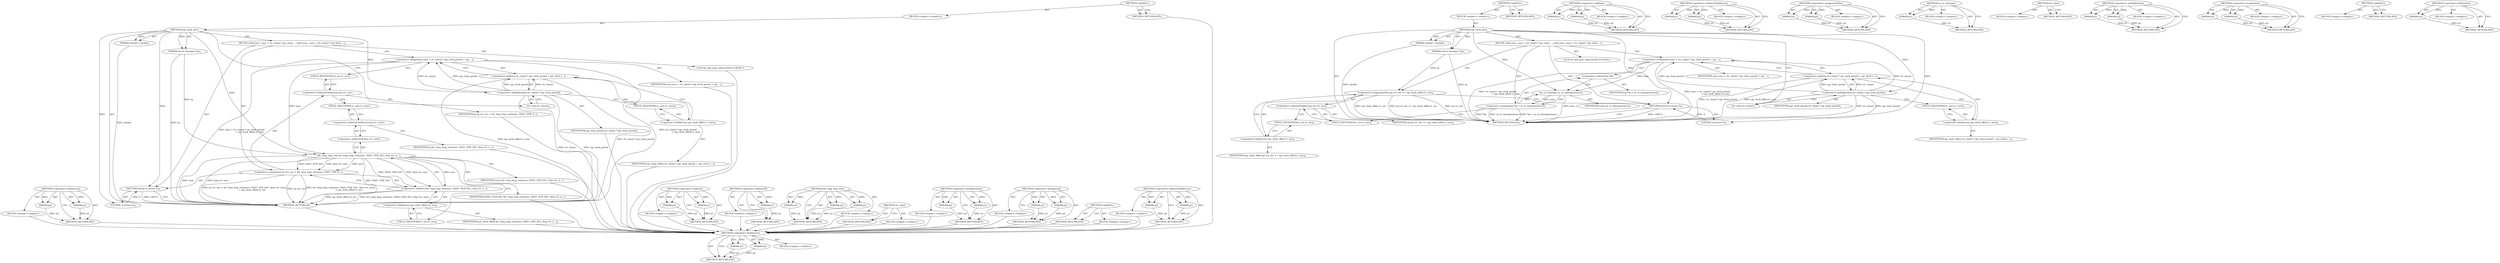 digraph "&lt;operator&gt;.indirection" {
vulnerable_80 [label=<(METHOD,&lt;operator&gt;.fieldAccess)>];
vulnerable_81 [label=<(PARAM,p1)>];
vulnerable_82 [label=<(PARAM,p2)>];
vulnerable_83 [label=<(BLOCK,&lt;empty&gt;,&lt;empty&gt;)>];
vulnerable_84 [label=<(METHOD_RETURN,ANY)>];
vulnerable_6 [label=<(METHOD,&lt;global&gt;)<SUB>1</SUB>>];
vulnerable_7 [label=<(BLOCK,&lt;empty&gt;,&lt;empty&gt;)<SUB>1</SUB>>];
vulnerable_8 [label=<(METHOD,sgi_clock_get)<SUB>1</SUB>>];
vulnerable_9 [label=<(PARAM,clockid_t clockid)<SUB>1</SUB>>];
vulnerable_10 [label=<(PARAM,struct timespec *tp)<SUB>1</SUB>>];
vulnerable_11 [label=<(BLOCK,{
	u64 nsec;
 
 	nsec = rtc_time() * sgi_clock_...,{
	u64 nsec;
 
 	nsec = rtc_time() * sgi_clock_...)<SUB>2</SUB>>];
vulnerable_12 [label="<(LOCAL,u64 nsec: u64)<SUB>3</SUB>>"];
vulnerable_13 [label=<(&lt;operator&gt;.assignment,nsec = rtc_time() * sgi_clock_period
 			+ sgi_...)<SUB>5</SUB>>];
vulnerable_14 [label=<(IDENTIFIER,nsec,nsec = rtc_time() * sgi_clock_period
 			+ sgi_...)<SUB>5</SUB>>];
vulnerable_15 [label=<(&lt;operator&gt;.addition,rtc_time() * sgi_clock_period
 			+ sgi_clock_o...)<SUB>5</SUB>>];
vulnerable_16 [label=<(&lt;operator&gt;.multiplication,rtc_time() * sgi_clock_period)<SUB>5</SUB>>];
vulnerable_17 [label=<(rtc_time,rtc_time())<SUB>5</SUB>>];
vulnerable_18 [label=<(IDENTIFIER,sgi_clock_period,rtc_time() * sgi_clock_period)<SUB>5</SUB>>];
vulnerable_19 [label=<(&lt;operator&gt;.fieldAccess,sgi_clock_offset.tv_nsec)<SUB>6</SUB>>];
vulnerable_20 [label=<(IDENTIFIER,sgi_clock_offset,rtc_time() * sgi_clock_period
 			+ sgi_clock_o...)<SUB>6</SUB>>];
vulnerable_21 [label=<(FIELD_IDENTIFIER,tv_nsec,tv_nsec)<SUB>6</SUB>>];
vulnerable_22 [label=<(&lt;operator&gt;.assignment,tp-&gt;tv_sec = div_long_long_rem(nsec, NSEC_PER_S...)<SUB>7</SUB>>];
vulnerable_23 [label=<(&lt;operator&gt;.indirectFieldAccess,tp-&gt;tv_sec)<SUB>7</SUB>>];
vulnerable_24 [label=<(IDENTIFIER,tp,tp-&gt;tv_sec = div_long_long_rem(nsec, NSEC_PER_S...)<SUB>7</SUB>>];
vulnerable_25 [label=<(FIELD_IDENTIFIER,tv_sec,tv_sec)<SUB>7</SUB>>];
vulnerable_26 [label=<(&lt;operator&gt;.addition,div_long_long_rem(nsec, NSEC_PER_SEC, &amp;tp-&gt;tv_n...)<SUB>7</SUB>>];
vulnerable_27 [label=<(div_long_long_rem,div_long_long_rem(nsec, NSEC_PER_SEC, &amp;tp-&gt;tv_n...)<SUB>7</SUB>>];
vulnerable_28 [label=<(IDENTIFIER,nsec,div_long_long_rem(nsec, NSEC_PER_SEC, &amp;tp-&gt;tv_n...)<SUB>7</SUB>>];
vulnerable_29 [label=<(IDENTIFIER,NSEC_PER_SEC,div_long_long_rem(nsec, NSEC_PER_SEC, &amp;tp-&gt;tv_n...)<SUB>7</SUB>>];
vulnerable_30 [label=<(&lt;operator&gt;.addressOf,&amp;tp-&gt;tv_nsec)<SUB>7</SUB>>];
vulnerable_31 [label=<(&lt;operator&gt;.indirectFieldAccess,tp-&gt;tv_nsec)<SUB>7</SUB>>];
vulnerable_32 [label=<(IDENTIFIER,tp,div_long_long_rem(nsec, NSEC_PER_SEC, &amp;tp-&gt;tv_n...)<SUB>7</SUB>>];
vulnerable_33 [label=<(FIELD_IDENTIFIER,tv_nsec,tv_nsec)<SUB>7</SUB>>];
vulnerable_34 [label=<(&lt;operator&gt;.fieldAccess,sgi_clock_offset.tv_sec)<SUB>8</SUB>>];
vulnerable_35 [label=<(IDENTIFIER,sgi_clock_offset,div_long_long_rem(nsec, NSEC_PER_SEC, &amp;tp-&gt;tv_n...)<SUB>8</SUB>>];
vulnerable_36 [label=<(FIELD_IDENTIFIER,tv_sec,tv_sec)<SUB>8</SUB>>];
vulnerable_37 [label=<(RETURN,return 0;,return 0;)<SUB>9</SUB>>];
vulnerable_38 [label=<(LITERAL,0,return 0;)<SUB>9</SUB>>];
vulnerable_39 [label=<(METHOD_RETURN,int)<SUB>1</SUB>>];
vulnerable_41 [label=<(METHOD_RETURN,ANY)<SUB>1</SUB>>];
vulnerable_67 [label=<(METHOD,&lt;operator&gt;.addition)>];
vulnerable_68 [label=<(PARAM,p1)>];
vulnerable_69 [label=<(PARAM,p2)>];
vulnerable_70 [label=<(BLOCK,&lt;empty&gt;,&lt;empty&gt;)>];
vulnerable_71 [label=<(METHOD_RETURN,ANY)>];
vulnerable_96 [label=<(METHOD,&lt;operator&gt;.addressOf)>];
vulnerable_97 [label=<(PARAM,p1)>];
vulnerable_98 [label=<(BLOCK,&lt;empty&gt;,&lt;empty&gt;)>];
vulnerable_99 [label=<(METHOD_RETURN,ANY)>];
vulnerable_90 [label=<(METHOD,div_long_long_rem)>];
vulnerable_91 [label=<(PARAM,p1)>];
vulnerable_92 [label=<(PARAM,p2)>];
vulnerable_93 [label=<(PARAM,p3)>];
vulnerable_94 [label=<(BLOCK,&lt;empty&gt;,&lt;empty&gt;)>];
vulnerable_95 [label=<(METHOD_RETURN,ANY)>];
vulnerable_77 [label=<(METHOD,rtc_time)>];
vulnerable_78 [label=<(BLOCK,&lt;empty&gt;,&lt;empty&gt;)>];
vulnerable_79 [label=<(METHOD_RETURN,ANY)>];
vulnerable_72 [label=<(METHOD,&lt;operator&gt;.multiplication)>];
vulnerable_73 [label=<(PARAM,p1)>];
vulnerable_74 [label=<(PARAM,p2)>];
vulnerable_75 [label=<(BLOCK,&lt;empty&gt;,&lt;empty&gt;)>];
vulnerable_76 [label=<(METHOD_RETURN,ANY)>];
vulnerable_62 [label=<(METHOD,&lt;operator&gt;.assignment)>];
vulnerable_63 [label=<(PARAM,p1)>];
vulnerable_64 [label=<(PARAM,p2)>];
vulnerable_65 [label=<(BLOCK,&lt;empty&gt;,&lt;empty&gt;)>];
vulnerable_66 [label=<(METHOD_RETURN,ANY)>];
vulnerable_56 [label=<(METHOD,&lt;global&gt;)<SUB>1</SUB>>];
vulnerable_57 [label=<(BLOCK,&lt;empty&gt;,&lt;empty&gt;)>];
vulnerable_58 [label=<(METHOD_RETURN,ANY)>];
vulnerable_85 [label=<(METHOD,&lt;operator&gt;.indirectFieldAccess)>];
vulnerable_86 [label=<(PARAM,p1)>];
vulnerable_87 [label=<(PARAM,p2)>];
vulnerable_88 [label=<(BLOCK,&lt;empty&gt;,&lt;empty&gt;)>];
vulnerable_89 [label=<(METHOD_RETURN,ANY)>];
fixed_77 [label=<(METHOD,&lt;operator&gt;.fieldAccess)>];
fixed_78 [label=<(PARAM,p1)>];
fixed_79 [label=<(PARAM,p2)>];
fixed_80 [label=<(BLOCK,&lt;empty&gt;,&lt;empty&gt;)>];
fixed_81 [label=<(METHOD_RETURN,ANY)>];
fixed_6 [label=<(METHOD,&lt;global&gt;)<SUB>1</SUB>>];
fixed_7 [label=<(BLOCK,&lt;empty&gt;,&lt;empty&gt;)<SUB>1</SUB>>];
fixed_8 [label=<(METHOD,sgi_clock_get)<SUB>1</SUB>>];
fixed_9 [label=<(PARAM,clockid_t clockid)<SUB>1</SUB>>];
fixed_10 [label=<(PARAM,struct timespec *tp)<SUB>1</SUB>>];
fixed_11 [label=<(BLOCK,{
	u64 nsec;
 
 	nsec = rtc_time() * sgi_clock_...,{
	u64 nsec;
 
 	nsec = rtc_time() * sgi_clock_...)<SUB>2</SUB>>];
fixed_12 [label="<(LOCAL,u64 nsec: u64)<SUB>3</SUB>>"];
fixed_13 [label=<(&lt;operator&gt;.assignment,nsec = rtc_time() * sgi_clock_period
 			+ sgi_...)<SUB>5</SUB>>];
fixed_14 [label=<(IDENTIFIER,nsec,nsec = rtc_time() * sgi_clock_period
 			+ sgi_...)<SUB>5</SUB>>];
fixed_15 [label=<(&lt;operator&gt;.addition,rtc_time() * sgi_clock_period
 			+ sgi_clock_o...)<SUB>5</SUB>>];
fixed_16 [label=<(&lt;operator&gt;.multiplication,rtc_time() * sgi_clock_period)<SUB>5</SUB>>];
fixed_17 [label=<(rtc_time,rtc_time())<SUB>5</SUB>>];
fixed_18 [label=<(IDENTIFIER,sgi_clock_period,rtc_time() * sgi_clock_period)<SUB>5</SUB>>];
fixed_19 [label=<(&lt;operator&gt;.fieldAccess,sgi_clock_offset.tv_nsec)<SUB>6</SUB>>];
fixed_20 [label=<(IDENTIFIER,sgi_clock_offset,rtc_time() * sgi_clock_period
 			+ sgi_clock_o...)<SUB>6</SUB>>];
fixed_21 [label=<(FIELD_IDENTIFIER,tv_nsec,tv_nsec)<SUB>6</SUB>>];
fixed_22 [label=<(&lt;operator&gt;.assignment,*tp = ns_to_timespec(nsec))<SUB>7</SUB>>];
fixed_23 [label=<(&lt;operator&gt;.indirection,*tp)<SUB>7</SUB>>];
fixed_24 [label=<(IDENTIFIER,tp,*tp = ns_to_timespec(nsec))<SUB>7</SUB>>];
fixed_25 [label=<(ns_to_timespec,ns_to_timespec(nsec))<SUB>7</SUB>>];
fixed_26 [label=<(IDENTIFIER,nsec,ns_to_timespec(nsec))<SUB>7</SUB>>];
fixed_27 [label=<(&lt;operator&gt;.assignmentPlus,tp-&gt;tv_sec += sgi_clock_offset.tv_sec)<SUB>8</SUB>>];
fixed_28 [label=<(&lt;operator&gt;.indirectFieldAccess,tp-&gt;tv_sec)<SUB>8</SUB>>];
fixed_29 [label=<(IDENTIFIER,tp,tp-&gt;tv_sec += sgi_clock_offset.tv_sec)<SUB>8</SUB>>];
fixed_30 [label=<(FIELD_IDENTIFIER,tv_sec,tv_sec)<SUB>8</SUB>>];
fixed_31 [label=<(&lt;operator&gt;.fieldAccess,sgi_clock_offset.tv_sec)<SUB>8</SUB>>];
fixed_32 [label=<(IDENTIFIER,sgi_clock_offset,tp-&gt;tv_sec += sgi_clock_offset.tv_sec)<SUB>8</SUB>>];
fixed_33 [label=<(FIELD_IDENTIFIER,tv_sec,tv_sec)<SUB>8</SUB>>];
fixed_34 [label=<(RETURN,return 0;,return 0;)<SUB>9</SUB>>];
fixed_35 [label=<(LITERAL,0,return 0;)<SUB>9</SUB>>];
fixed_36 [label=<(METHOD_RETURN,int)<SUB>1</SUB>>];
fixed_38 [label=<(METHOD_RETURN,ANY)<SUB>1</SUB>>];
fixed_64 [label=<(METHOD,&lt;operator&gt;.addition)>];
fixed_65 [label=<(PARAM,p1)>];
fixed_66 [label=<(PARAM,p2)>];
fixed_67 [label=<(BLOCK,&lt;empty&gt;,&lt;empty&gt;)>];
fixed_68 [label=<(METHOD_RETURN,ANY)>];
fixed_95 [label=<(METHOD,&lt;operator&gt;.indirectFieldAccess)>];
fixed_96 [label=<(PARAM,p1)>];
fixed_97 [label=<(PARAM,p2)>];
fixed_98 [label=<(BLOCK,&lt;empty&gt;,&lt;empty&gt;)>];
fixed_99 [label=<(METHOD_RETURN,ANY)>];
fixed_90 [label=<(METHOD,&lt;operator&gt;.assignmentPlus)>];
fixed_91 [label=<(PARAM,p1)>];
fixed_92 [label=<(PARAM,p2)>];
fixed_93 [label=<(BLOCK,&lt;empty&gt;,&lt;empty&gt;)>];
fixed_94 [label=<(METHOD_RETURN,ANY)>];
fixed_86 [label=<(METHOD,ns_to_timespec)>];
fixed_87 [label=<(PARAM,p1)>];
fixed_88 [label=<(BLOCK,&lt;empty&gt;,&lt;empty&gt;)>];
fixed_89 [label=<(METHOD_RETURN,ANY)>];
fixed_74 [label=<(METHOD,rtc_time)>];
fixed_75 [label=<(BLOCK,&lt;empty&gt;,&lt;empty&gt;)>];
fixed_76 [label=<(METHOD_RETURN,ANY)>];
fixed_69 [label=<(METHOD,&lt;operator&gt;.multiplication)>];
fixed_70 [label=<(PARAM,p1)>];
fixed_71 [label=<(PARAM,p2)>];
fixed_72 [label=<(BLOCK,&lt;empty&gt;,&lt;empty&gt;)>];
fixed_73 [label=<(METHOD_RETURN,ANY)>];
fixed_59 [label=<(METHOD,&lt;operator&gt;.assignment)>];
fixed_60 [label=<(PARAM,p1)>];
fixed_61 [label=<(PARAM,p2)>];
fixed_62 [label=<(BLOCK,&lt;empty&gt;,&lt;empty&gt;)>];
fixed_63 [label=<(METHOD_RETURN,ANY)>];
fixed_53 [label=<(METHOD,&lt;global&gt;)<SUB>1</SUB>>];
fixed_54 [label=<(BLOCK,&lt;empty&gt;,&lt;empty&gt;)>];
fixed_55 [label=<(METHOD_RETURN,ANY)>];
fixed_82 [label=<(METHOD,&lt;operator&gt;.indirection)>];
fixed_83 [label=<(PARAM,p1)>];
fixed_84 [label=<(BLOCK,&lt;empty&gt;,&lt;empty&gt;)>];
fixed_85 [label=<(METHOD_RETURN,ANY)>];
vulnerable_80 -> vulnerable_81  [key=0, label="AST: "];
vulnerable_80 -> vulnerable_81  [key=1, label="DDG: "];
vulnerable_80 -> vulnerable_83  [key=0, label="AST: "];
vulnerable_80 -> vulnerable_82  [key=0, label="AST: "];
vulnerable_80 -> vulnerable_82  [key=1, label="DDG: "];
vulnerable_80 -> vulnerable_84  [key=0, label="AST: "];
vulnerable_80 -> vulnerable_84  [key=1, label="CFG: "];
vulnerable_81 -> vulnerable_84  [key=0, label="DDG: p1"];
vulnerable_82 -> vulnerable_84  [key=0, label="DDG: p2"];
vulnerable_83 -> fixed_77  [key=0];
vulnerable_84 -> fixed_77  [key=0];
vulnerable_6 -> vulnerable_7  [key=0, label="AST: "];
vulnerable_6 -> vulnerable_41  [key=0, label="AST: "];
vulnerable_6 -> vulnerable_41  [key=1, label="CFG: "];
vulnerable_7 -> vulnerable_8  [key=0, label="AST: "];
vulnerable_8 -> vulnerable_9  [key=0, label="AST: "];
vulnerable_8 -> vulnerable_9  [key=1, label="DDG: "];
vulnerable_8 -> vulnerable_10  [key=0, label="AST: "];
vulnerable_8 -> vulnerable_10  [key=1, label="DDG: "];
vulnerable_8 -> vulnerable_11  [key=0, label="AST: "];
vulnerable_8 -> vulnerable_39  [key=0, label="AST: "];
vulnerable_8 -> vulnerable_17  [key=0, label="CFG: "];
vulnerable_8 -> vulnerable_37  [key=0, label="DDG: "];
vulnerable_8 -> vulnerable_38  [key=0, label="DDG: "];
vulnerable_8 -> vulnerable_16  [key=0, label="DDG: "];
vulnerable_8 -> vulnerable_27  [key=0, label="DDG: "];
vulnerable_9 -> vulnerable_39  [key=0, label="DDG: clockid"];
vulnerable_10 -> vulnerable_39  [key=0, label="DDG: tp"];
vulnerable_10 -> vulnerable_27  [key=0, label="DDG: tp"];
vulnerable_11 -> vulnerable_12  [key=0, label="AST: "];
vulnerable_11 -> vulnerable_13  [key=0, label="AST: "];
vulnerable_11 -> vulnerable_22  [key=0, label="AST: "];
vulnerable_11 -> vulnerable_37  [key=0, label="AST: "];
vulnerable_12 -> fixed_77  [key=0];
vulnerable_13 -> vulnerable_14  [key=0, label="AST: "];
vulnerable_13 -> vulnerable_15  [key=0, label="AST: "];
vulnerable_13 -> vulnerable_25  [key=0, label="CFG: "];
vulnerable_13 -> vulnerable_39  [key=0, label="DDG: rtc_time() * sgi_clock_period
 			+ sgi_clock_offset.tv_nsec"];
vulnerable_13 -> vulnerable_39  [key=1, label="DDG: nsec = rtc_time() * sgi_clock_period
 			+ sgi_clock_offset.tv_nsec"];
vulnerable_13 -> vulnerable_27  [key=0, label="DDG: nsec"];
vulnerable_14 -> fixed_77  [key=0];
vulnerable_15 -> vulnerable_16  [key=0, label="AST: "];
vulnerable_15 -> vulnerable_19  [key=0, label="AST: "];
vulnerable_15 -> vulnerable_13  [key=0, label="CFG: "];
vulnerable_15 -> vulnerable_39  [key=0, label="DDG: rtc_time() * sgi_clock_period"];
vulnerable_15 -> vulnerable_39  [key=1, label="DDG: sgi_clock_offset.tv_nsec"];
vulnerable_16 -> vulnerable_17  [key=0, label="AST: "];
vulnerable_16 -> vulnerable_18  [key=0, label="AST: "];
vulnerable_16 -> vulnerable_21  [key=0, label="CFG: "];
vulnerable_16 -> vulnerable_39  [key=0, label="DDG: rtc_time()"];
vulnerable_16 -> vulnerable_39  [key=1, label="DDG: sgi_clock_period"];
vulnerable_16 -> vulnerable_13  [key=0, label="DDG: rtc_time()"];
vulnerable_16 -> vulnerable_13  [key=1, label="DDG: sgi_clock_period"];
vulnerable_16 -> vulnerable_15  [key=0, label="DDG: rtc_time()"];
vulnerable_16 -> vulnerable_15  [key=1, label="DDG: sgi_clock_period"];
vulnerable_17 -> vulnerable_16  [key=0, label="CFG: "];
vulnerable_18 -> fixed_77  [key=0];
vulnerable_19 -> vulnerable_20  [key=0, label="AST: "];
vulnerable_19 -> vulnerable_21  [key=0, label="AST: "];
vulnerable_19 -> vulnerable_15  [key=0, label="CFG: "];
vulnerable_20 -> fixed_77  [key=0];
vulnerable_21 -> vulnerable_19  [key=0, label="CFG: "];
vulnerable_22 -> vulnerable_23  [key=0, label="AST: "];
vulnerable_22 -> vulnerable_26  [key=0, label="AST: "];
vulnerable_22 -> vulnerable_37  [key=0, label="CFG: "];
vulnerable_22 -> vulnerable_39  [key=0, label="DDG: tp-&gt;tv_sec"];
vulnerable_22 -> vulnerable_39  [key=1, label="DDG: div_long_long_rem(nsec, NSEC_PER_SEC, &amp;tp-&gt;tv_nsec)
			+ sgi_clock_offset.tv_sec"];
vulnerable_22 -> vulnerable_39  [key=2, label="DDG: tp-&gt;tv_sec = div_long_long_rem(nsec, NSEC_PER_SEC, &amp;tp-&gt;tv_nsec)
			+ sgi_clock_offset.tv_sec"];
vulnerable_23 -> vulnerable_24  [key=0, label="AST: "];
vulnerable_23 -> vulnerable_25  [key=0, label="AST: "];
vulnerable_23 -> vulnerable_33  [key=0, label="CFG: "];
vulnerable_24 -> fixed_77  [key=0];
vulnerable_25 -> vulnerable_23  [key=0, label="CFG: "];
vulnerable_26 -> vulnerable_27  [key=0, label="AST: "];
vulnerable_26 -> vulnerable_34  [key=0, label="AST: "];
vulnerable_26 -> vulnerable_22  [key=0, label="CFG: "];
vulnerable_26 -> vulnerable_39  [key=0, label="DDG: div_long_long_rem(nsec, NSEC_PER_SEC, &amp;tp-&gt;tv_nsec)"];
vulnerable_26 -> vulnerable_39  [key=1, label="DDG: sgi_clock_offset.tv_sec"];
vulnerable_27 -> vulnerable_28  [key=0, label="AST: "];
vulnerable_27 -> vulnerable_29  [key=0, label="AST: "];
vulnerable_27 -> vulnerable_30  [key=0, label="AST: "];
vulnerable_27 -> vulnerable_36  [key=0, label="CFG: "];
vulnerable_27 -> vulnerable_39  [key=0, label="DDG: nsec"];
vulnerable_27 -> vulnerable_39  [key=1, label="DDG: &amp;tp-&gt;tv_nsec"];
vulnerable_27 -> vulnerable_39  [key=2, label="DDG: NSEC_PER_SEC"];
vulnerable_27 -> vulnerable_22  [key=0, label="DDG: nsec"];
vulnerable_27 -> vulnerable_22  [key=1, label="DDG: NSEC_PER_SEC"];
vulnerable_27 -> vulnerable_22  [key=2, label="DDG: &amp;tp-&gt;tv_nsec"];
vulnerable_27 -> vulnerable_26  [key=0, label="DDG: nsec"];
vulnerable_27 -> vulnerable_26  [key=1, label="DDG: NSEC_PER_SEC"];
vulnerable_27 -> vulnerable_26  [key=2, label="DDG: &amp;tp-&gt;tv_nsec"];
vulnerable_28 -> fixed_77  [key=0];
vulnerable_29 -> fixed_77  [key=0];
vulnerable_30 -> vulnerable_31  [key=0, label="AST: "];
vulnerable_30 -> vulnerable_27  [key=0, label="CFG: "];
vulnerable_31 -> vulnerable_32  [key=0, label="AST: "];
vulnerable_31 -> vulnerable_33  [key=0, label="AST: "];
vulnerable_31 -> vulnerable_30  [key=0, label="CFG: "];
vulnerable_32 -> fixed_77  [key=0];
vulnerable_33 -> vulnerable_31  [key=0, label="CFG: "];
vulnerable_34 -> vulnerable_35  [key=0, label="AST: "];
vulnerable_34 -> vulnerable_36  [key=0, label="AST: "];
vulnerable_34 -> vulnerable_26  [key=0, label="CFG: "];
vulnerable_35 -> fixed_77  [key=0];
vulnerable_36 -> vulnerable_34  [key=0, label="CFG: "];
vulnerable_37 -> vulnerable_38  [key=0, label="AST: "];
vulnerable_37 -> vulnerable_39  [key=0, label="CFG: "];
vulnerable_37 -> vulnerable_39  [key=1, label="DDG: &lt;RET&gt;"];
vulnerable_38 -> vulnerable_37  [key=0, label="DDG: 0"];
vulnerable_39 -> fixed_77  [key=0];
vulnerable_41 -> fixed_77  [key=0];
vulnerable_67 -> vulnerable_68  [key=0, label="AST: "];
vulnerable_67 -> vulnerable_68  [key=1, label="DDG: "];
vulnerable_67 -> vulnerable_70  [key=0, label="AST: "];
vulnerable_67 -> vulnerable_69  [key=0, label="AST: "];
vulnerable_67 -> vulnerable_69  [key=1, label="DDG: "];
vulnerable_67 -> vulnerable_71  [key=0, label="AST: "];
vulnerable_67 -> vulnerable_71  [key=1, label="CFG: "];
vulnerable_68 -> vulnerable_71  [key=0, label="DDG: p1"];
vulnerable_69 -> vulnerable_71  [key=0, label="DDG: p2"];
vulnerable_70 -> fixed_77  [key=0];
vulnerable_71 -> fixed_77  [key=0];
vulnerable_96 -> vulnerable_97  [key=0, label="AST: "];
vulnerable_96 -> vulnerable_97  [key=1, label="DDG: "];
vulnerable_96 -> vulnerable_98  [key=0, label="AST: "];
vulnerable_96 -> vulnerable_99  [key=0, label="AST: "];
vulnerable_96 -> vulnerable_99  [key=1, label="CFG: "];
vulnerable_97 -> vulnerable_99  [key=0, label="DDG: p1"];
vulnerable_98 -> fixed_77  [key=0];
vulnerable_99 -> fixed_77  [key=0];
vulnerable_90 -> vulnerable_91  [key=0, label="AST: "];
vulnerable_90 -> vulnerable_91  [key=1, label="DDG: "];
vulnerable_90 -> vulnerable_94  [key=0, label="AST: "];
vulnerable_90 -> vulnerable_92  [key=0, label="AST: "];
vulnerable_90 -> vulnerable_92  [key=1, label="DDG: "];
vulnerable_90 -> vulnerable_95  [key=0, label="AST: "];
vulnerable_90 -> vulnerable_95  [key=1, label="CFG: "];
vulnerable_90 -> vulnerable_93  [key=0, label="AST: "];
vulnerable_90 -> vulnerable_93  [key=1, label="DDG: "];
vulnerable_91 -> vulnerable_95  [key=0, label="DDG: p1"];
vulnerable_92 -> vulnerable_95  [key=0, label="DDG: p2"];
vulnerable_93 -> vulnerable_95  [key=0, label="DDG: p3"];
vulnerable_94 -> fixed_77  [key=0];
vulnerable_95 -> fixed_77  [key=0];
vulnerable_77 -> vulnerable_78  [key=0, label="AST: "];
vulnerable_77 -> vulnerable_79  [key=0, label="AST: "];
vulnerable_77 -> vulnerable_79  [key=1, label="CFG: "];
vulnerable_78 -> fixed_77  [key=0];
vulnerable_79 -> fixed_77  [key=0];
vulnerable_72 -> vulnerable_73  [key=0, label="AST: "];
vulnerable_72 -> vulnerable_73  [key=1, label="DDG: "];
vulnerable_72 -> vulnerable_75  [key=0, label="AST: "];
vulnerable_72 -> vulnerable_74  [key=0, label="AST: "];
vulnerable_72 -> vulnerable_74  [key=1, label="DDG: "];
vulnerable_72 -> vulnerable_76  [key=0, label="AST: "];
vulnerable_72 -> vulnerable_76  [key=1, label="CFG: "];
vulnerable_73 -> vulnerable_76  [key=0, label="DDG: p1"];
vulnerable_74 -> vulnerable_76  [key=0, label="DDG: p2"];
vulnerable_75 -> fixed_77  [key=0];
vulnerable_76 -> fixed_77  [key=0];
vulnerable_62 -> vulnerable_63  [key=0, label="AST: "];
vulnerable_62 -> vulnerable_63  [key=1, label="DDG: "];
vulnerable_62 -> vulnerable_65  [key=0, label="AST: "];
vulnerable_62 -> vulnerable_64  [key=0, label="AST: "];
vulnerable_62 -> vulnerable_64  [key=1, label="DDG: "];
vulnerable_62 -> vulnerable_66  [key=0, label="AST: "];
vulnerable_62 -> vulnerable_66  [key=1, label="CFG: "];
vulnerable_63 -> vulnerable_66  [key=0, label="DDG: p1"];
vulnerable_64 -> vulnerable_66  [key=0, label="DDG: p2"];
vulnerable_65 -> fixed_77  [key=0];
vulnerable_66 -> fixed_77  [key=0];
vulnerable_56 -> vulnerable_57  [key=0, label="AST: "];
vulnerable_56 -> vulnerable_58  [key=0, label="AST: "];
vulnerable_56 -> vulnerable_58  [key=1, label="CFG: "];
vulnerable_57 -> fixed_77  [key=0];
vulnerable_58 -> fixed_77  [key=0];
vulnerable_85 -> vulnerable_86  [key=0, label="AST: "];
vulnerable_85 -> vulnerable_86  [key=1, label="DDG: "];
vulnerable_85 -> vulnerable_88  [key=0, label="AST: "];
vulnerable_85 -> vulnerable_87  [key=0, label="AST: "];
vulnerable_85 -> vulnerable_87  [key=1, label="DDG: "];
vulnerable_85 -> vulnerable_89  [key=0, label="AST: "];
vulnerable_85 -> vulnerable_89  [key=1, label="CFG: "];
vulnerable_86 -> vulnerable_89  [key=0, label="DDG: p1"];
vulnerable_87 -> vulnerable_89  [key=0, label="DDG: p2"];
vulnerable_88 -> fixed_77  [key=0];
vulnerable_89 -> fixed_77  [key=0];
fixed_77 -> fixed_78  [key=0, label="AST: "];
fixed_77 -> fixed_78  [key=1, label="DDG: "];
fixed_77 -> fixed_80  [key=0, label="AST: "];
fixed_77 -> fixed_79  [key=0, label="AST: "];
fixed_77 -> fixed_79  [key=1, label="DDG: "];
fixed_77 -> fixed_81  [key=0, label="AST: "];
fixed_77 -> fixed_81  [key=1, label="CFG: "];
fixed_78 -> fixed_81  [key=0, label="DDG: p1"];
fixed_79 -> fixed_81  [key=0, label="DDG: p2"];
fixed_6 -> fixed_7  [key=0, label="AST: "];
fixed_6 -> fixed_38  [key=0, label="AST: "];
fixed_6 -> fixed_38  [key=1, label="CFG: "];
fixed_7 -> fixed_8  [key=0, label="AST: "];
fixed_8 -> fixed_9  [key=0, label="AST: "];
fixed_8 -> fixed_9  [key=1, label="DDG: "];
fixed_8 -> fixed_10  [key=0, label="AST: "];
fixed_8 -> fixed_10  [key=1, label="DDG: "];
fixed_8 -> fixed_11  [key=0, label="AST: "];
fixed_8 -> fixed_36  [key=0, label="AST: "];
fixed_8 -> fixed_17  [key=0, label="CFG: "];
fixed_8 -> fixed_34  [key=0, label="DDG: "];
fixed_8 -> fixed_35  [key=0, label="DDG: "];
fixed_8 -> fixed_25  [key=0, label="DDG: "];
fixed_8 -> fixed_16  [key=0, label="DDG: "];
fixed_9 -> fixed_36  [key=0, label="DDG: clockid"];
fixed_10 -> fixed_36  [key=0, label="DDG: tp"];
fixed_10 -> fixed_27  [key=0, label="DDG: tp"];
fixed_11 -> fixed_12  [key=0, label="AST: "];
fixed_11 -> fixed_13  [key=0, label="AST: "];
fixed_11 -> fixed_22  [key=0, label="AST: "];
fixed_11 -> fixed_27  [key=0, label="AST: "];
fixed_11 -> fixed_34  [key=0, label="AST: "];
fixed_13 -> fixed_14  [key=0, label="AST: "];
fixed_13 -> fixed_15  [key=0, label="AST: "];
fixed_13 -> fixed_23  [key=0, label="CFG: "];
fixed_13 -> fixed_36  [key=0, label="DDG: rtc_time() * sgi_clock_period
 			+ sgi_clock_offset.tv_nsec"];
fixed_13 -> fixed_36  [key=1, label="DDG: nsec = rtc_time() * sgi_clock_period
 			+ sgi_clock_offset.tv_nsec"];
fixed_13 -> fixed_25  [key=0, label="DDG: nsec"];
fixed_15 -> fixed_16  [key=0, label="AST: "];
fixed_15 -> fixed_19  [key=0, label="AST: "];
fixed_15 -> fixed_13  [key=0, label="CFG: "];
fixed_15 -> fixed_36  [key=0, label="DDG: rtc_time() * sgi_clock_period"];
fixed_15 -> fixed_36  [key=1, label="DDG: sgi_clock_offset.tv_nsec"];
fixed_16 -> fixed_17  [key=0, label="AST: "];
fixed_16 -> fixed_18  [key=0, label="AST: "];
fixed_16 -> fixed_21  [key=0, label="CFG: "];
fixed_16 -> fixed_36  [key=0, label="DDG: rtc_time()"];
fixed_16 -> fixed_36  [key=1, label="DDG: sgi_clock_period"];
fixed_16 -> fixed_13  [key=0, label="DDG: rtc_time()"];
fixed_16 -> fixed_13  [key=1, label="DDG: sgi_clock_period"];
fixed_16 -> fixed_15  [key=0, label="DDG: rtc_time()"];
fixed_16 -> fixed_15  [key=1, label="DDG: sgi_clock_period"];
fixed_17 -> fixed_16  [key=0, label="CFG: "];
fixed_19 -> fixed_20  [key=0, label="AST: "];
fixed_19 -> fixed_21  [key=0, label="AST: "];
fixed_19 -> fixed_15  [key=0, label="CFG: "];
fixed_21 -> fixed_19  [key=0, label="CFG: "];
fixed_22 -> fixed_23  [key=0, label="AST: "];
fixed_22 -> fixed_25  [key=0, label="AST: "];
fixed_22 -> fixed_30  [key=0, label="CFG: "];
fixed_22 -> fixed_36  [key=0, label="DDG: *tp"];
fixed_22 -> fixed_36  [key=1, label="DDG: ns_to_timespec(nsec)"];
fixed_22 -> fixed_36  [key=2, label="DDG: *tp = ns_to_timespec(nsec)"];
fixed_23 -> fixed_24  [key=0, label="AST: "];
fixed_23 -> fixed_25  [key=0, label="CFG: "];
fixed_25 -> fixed_26  [key=0, label="AST: "];
fixed_25 -> fixed_22  [key=0, label="CFG: "];
fixed_25 -> fixed_22  [key=1, label="DDG: nsec"];
fixed_25 -> fixed_36  [key=0, label="DDG: nsec"];
fixed_27 -> fixed_28  [key=0, label="AST: "];
fixed_27 -> fixed_31  [key=0, label="AST: "];
fixed_27 -> fixed_34  [key=0, label="CFG: "];
fixed_27 -> fixed_36  [key=0, label="DDG: tp-&gt;tv_sec"];
fixed_27 -> fixed_36  [key=1, label="DDG: sgi_clock_offset.tv_sec"];
fixed_27 -> fixed_36  [key=2, label="DDG: tp-&gt;tv_sec += sgi_clock_offset.tv_sec"];
fixed_28 -> fixed_29  [key=0, label="AST: "];
fixed_28 -> fixed_30  [key=0, label="AST: "];
fixed_28 -> fixed_33  [key=0, label="CFG: "];
fixed_30 -> fixed_28  [key=0, label="CFG: "];
fixed_31 -> fixed_32  [key=0, label="AST: "];
fixed_31 -> fixed_33  [key=0, label="AST: "];
fixed_31 -> fixed_27  [key=0, label="CFG: "];
fixed_33 -> fixed_31  [key=0, label="CFG: "];
fixed_34 -> fixed_35  [key=0, label="AST: "];
fixed_34 -> fixed_36  [key=0, label="CFG: "];
fixed_34 -> fixed_36  [key=1, label="DDG: &lt;RET&gt;"];
fixed_35 -> fixed_34  [key=0, label="DDG: 0"];
fixed_64 -> fixed_65  [key=0, label="AST: "];
fixed_64 -> fixed_65  [key=1, label="DDG: "];
fixed_64 -> fixed_67  [key=0, label="AST: "];
fixed_64 -> fixed_66  [key=0, label="AST: "];
fixed_64 -> fixed_66  [key=1, label="DDG: "];
fixed_64 -> fixed_68  [key=0, label="AST: "];
fixed_64 -> fixed_68  [key=1, label="CFG: "];
fixed_65 -> fixed_68  [key=0, label="DDG: p1"];
fixed_66 -> fixed_68  [key=0, label="DDG: p2"];
fixed_95 -> fixed_96  [key=0, label="AST: "];
fixed_95 -> fixed_96  [key=1, label="DDG: "];
fixed_95 -> fixed_98  [key=0, label="AST: "];
fixed_95 -> fixed_97  [key=0, label="AST: "];
fixed_95 -> fixed_97  [key=1, label="DDG: "];
fixed_95 -> fixed_99  [key=0, label="AST: "];
fixed_95 -> fixed_99  [key=1, label="CFG: "];
fixed_96 -> fixed_99  [key=0, label="DDG: p1"];
fixed_97 -> fixed_99  [key=0, label="DDG: p2"];
fixed_90 -> fixed_91  [key=0, label="AST: "];
fixed_90 -> fixed_91  [key=1, label="DDG: "];
fixed_90 -> fixed_93  [key=0, label="AST: "];
fixed_90 -> fixed_92  [key=0, label="AST: "];
fixed_90 -> fixed_92  [key=1, label="DDG: "];
fixed_90 -> fixed_94  [key=0, label="AST: "];
fixed_90 -> fixed_94  [key=1, label="CFG: "];
fixed_91 -> fixed_94  [key=0, label="DDG: p1"];
fixed_92 -> fixed_94  [key=0, label="DDG: p2"];
fixed_86 -> fixed_87  [key=0, label="AST: "];
fixed_86 -> fixed_87  [key=1, label="DDG: "];
fixed_86 -> fixed_88  [key=0, label="AST: "];
fixed_86 -> fixed_89  [key=0, label="AST: "];
fixed_86 -> fixed_89  [key=1, label="CFG: "];
fixed_87 -> fixed_89  [key=0, label="DDG: p1"];
fixed_74 -> fixed_75  [key=0, label="AST: "];
fixed_74 -> fixed_76  [key=0, label="AST: "];
fixed_74 -> fixed_76  [key=1, label="CFG: "];
fixed_69 -> fixed_70  [key=0, label="AST: "];
fixed_69 -> fixed_70  [key=1, label="DDG: "];
fixed_69 -> fixed_72  [key=0, label="AST: "];
fixed_69 -> fixed_71  [key=0, label="AST: "];
fixed_69 -> fixed_71  [key=1, label="DDG: "];
fixed_69 -> fixed_73  [key=0, label="AST: "];
fixed_69 -> fixed_73  [key=1, label="CFG: "];
fixed_70 -> fixed_73  [key=0, label="DDG: p1"];
fixed_71 -> fixed_73  [key=0, label="DDG: p2"];
fixed_59 -> fixed_60  [key=0, label="AST: "];
fixed_59 -> fixed_60  [key=1, label="DDG: "];
fixed_59 -> fixed_62  [key=0, label="AST: "];
fixed_59 -> fixed_61  [key=0, label="AST: "];
fixed_59 -> fixed_61  [key=1, label="DDG: "];
fixed_59 -> fixed_63  [key=0, label="AST: "];
fixed_59 -> fixed_63  [key=1, label="CFG: "];
fixed_60 -> fixed_63  [key=0, label="DDG: p1"];
fixed_61 -> fixed_63  [key=0, label="DDG: p2"];
fixed_53 -> fixed_54  [key=0, label="AST: "];
fixed_53 -> fixed_55  [key=0, label="AST: "];
fixed_53 -> fixed_55  [key=1, label="CFG: "];
fixed_82 -> fixed_83  [key=0, label="AST: "];
fixed_82 -> fixed_83  [key=1, label="DDG: "];
fixed_82 -> fixed_84  [key=0, label="AST: "];
fixed_82 -> fixed_85  [key=0, label="AST: "];
fixed_82 -> fixed_85  [key=1, label="CFG: "];
fixed_83 -> fixed_85  [key=0, label="DDG: p1"];
}
